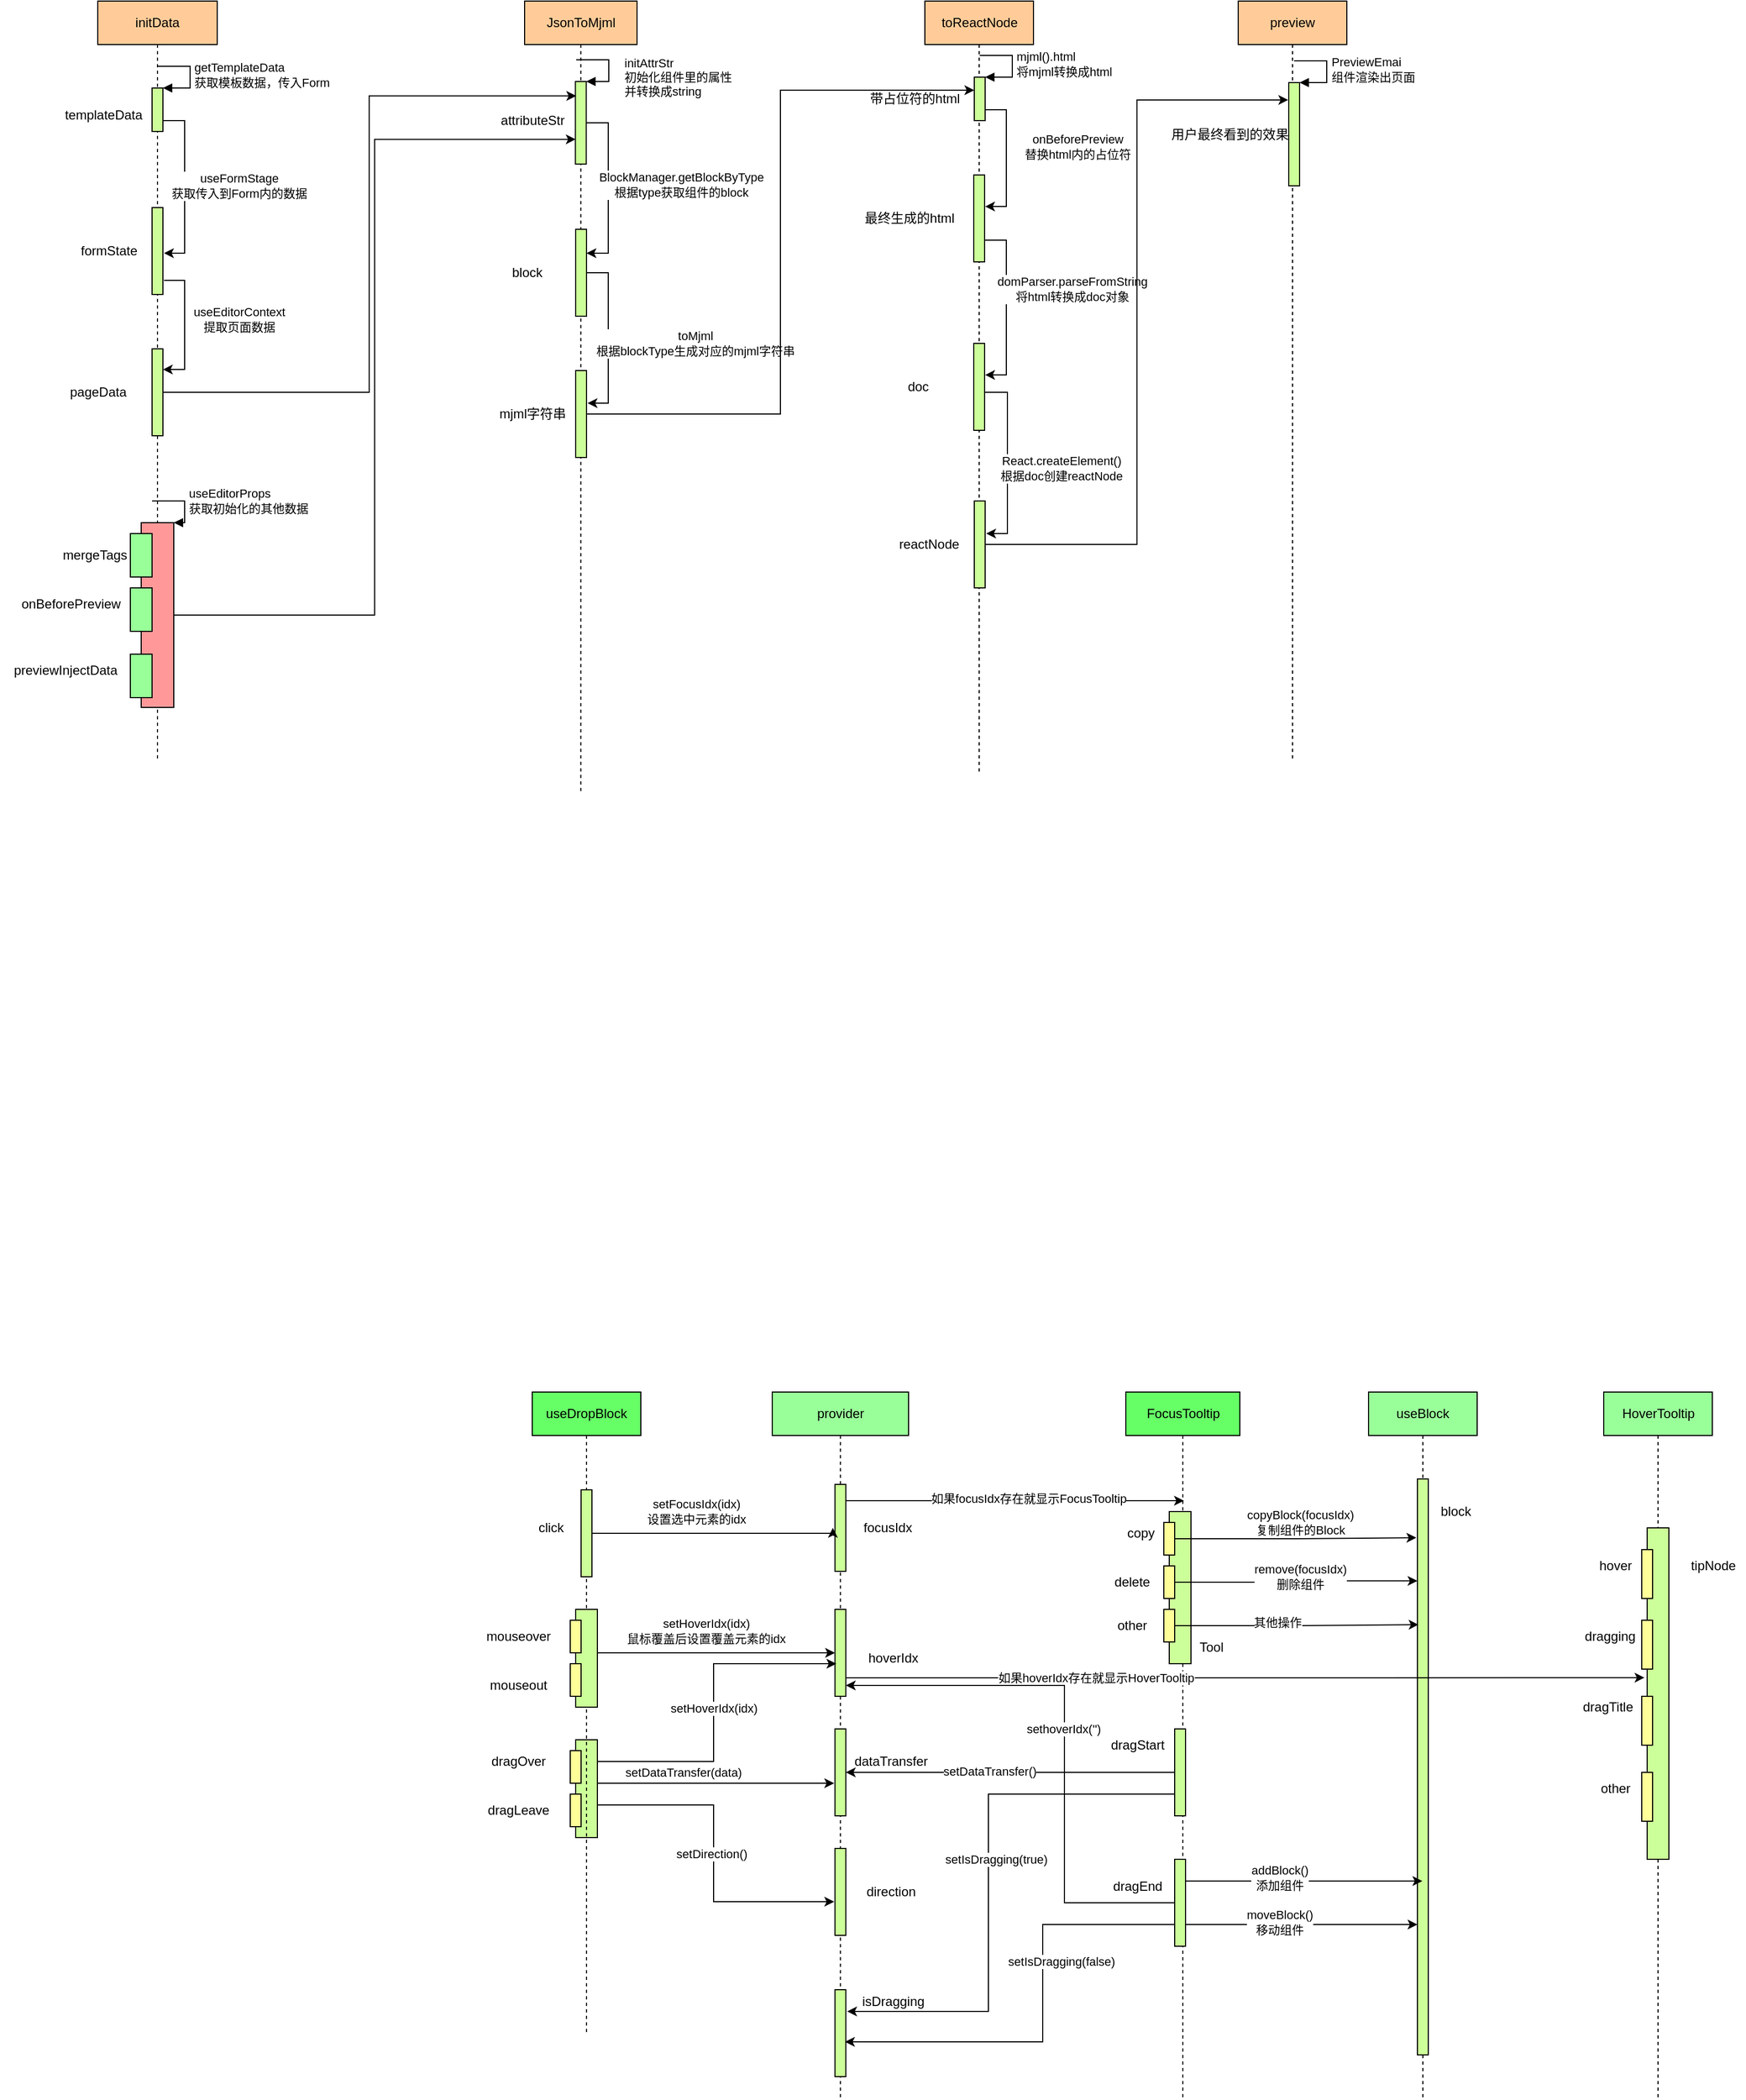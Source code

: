 <mxfile version="20.0.4" type="github">
  <diagram name="Page-1" id="8378b5f6-a2b2-b727-a746-972ab9d02e00">
    <mxGraphModel dx="2066" dy="-86.5" grid="1" gridSize="10" guides="1" tooltips="1" connect="0" arrows="1" fold="1" page="1" pageScale="1.5" pageWidth="1169" pageHeight="827" background="none" math="0" shadow="0">
      <root>
        <mxCell id="0" />
        <mxCell id="1" parent="0" />
        <mxCell id="Tw0_LJKQtye2h3hT-QqP-375" value="" style="html=1;points=[];perimeter=orthogonalPerimeter;fillColor=#CCFF99;" vertex="1" parent="1">
          <mxGeometry x="550" y="2860" width="20" height="90" as="geometry" />
        </mxCell>
        <mxCell id="Tw0_LJKQtye2h3hT-QqP-278" value="JsonToMjml" style="shape=umlLifeline;perimeter=lifelinePerimeter;whiteSpace=wrap;html=1;container=1;collapsible=0;recursiveResize=0;outlineConnect=0;fillColor=#FFCC99;" vertex="1" parent="1">
          <mxGeometry x="503" y="1260" width="103.5" height="730" as="geometry" />
        </mxCell>
        <mxCell id="Tw0_LJKQtye2h3hT-QqP-314" style="edgeStyle=orthogonalEdgeStyle;rounded=0;orthogonalLoop=1;jettySize=auto;html=1;entryX=1;entryY=0.275;entryDx=0;entryDy=0;entryPerimeter=0;" edge="1" parent="Tw0_LJKQtye2h3hT-QqP-278" source="Tw0_LJKQtye2h3hT-QqP-310" target="Tw0_LJKQtye2h3hT-QqP-313">
          <mxGeometry relative="1" as="geometry">
            <Array as="points">
              <mxPoint x="77" y="112" />
              <mxPoint x="77" y="232" />
            </Array>
          </mxGeometry>
        </mxCell>
        <mxCell id="Tw0_LJKQtye2h3hT-QqP-315" value="BlockManager.getBlockByType&lt;br&gt;根据type获取组件的block" style="edgeLabel;html=1;align=center;verticalAlign=middle;resizable=0;points=[];" vertex="1" connectable="0" parent="Tw0_LJKQtye2h3hT-QqP-314">
          <mxGeometry x="-0.036" y="1" relative="1" as="geometry">
            <mxPoint x="66" as="offset" />
          </mxGeometry>
        </mxCell>
        <mxCell id="Tw0_LJKQtye2h3hT-QqP-310" value="" style="html=1;points=[];perimeter=orthogonalPerimeter;fillColor=#CCFF99;" vertex="1" parent="Tw0_LJKQtye2h3hT-QqP-278">
          <mxGeometry x="46.75" y="74" width="10" height="76" as="geometry" />
        </mxCell>
        <mxCell id="Tw0_LJKQtye2h3hT-QqP-311" value="initAttrStr&lt;br&gt;初始化组件里的属性&lt;br&gt;并转换成string" style="edgeStyle=orthogonalEdgeStyle;html=1;align=left;spacingLeft=2;endArrow=block;rounded=0;entryX=1;entryY=0;" edge="1" target="Tw0_LJKQtye2h3hT-QqP-310" parent="Tw0_LJKQtye2h3hT-QqP-278">
          <mxGeometry x="0.3" y="10" relative="1" as="geometry">
            <mxPoint x="47.5" y="54" as="sourcePoint" />
            <Array as="points">
              <mxPoint x="77.5" y="54" />
            </Array>
            <mxPoint as="offset" />
          </mxGeometry>
        </mxCell>
        <mxCell id="Tw0_LJKQtye2h3hT-QqP-318" style="edgeStyle=orthogonalEdgeStyle;rounded=0;orthogonalLoop=1;jettySize=auto;html=1;entryX=1.1;entryY=0.375;entryDx=0;entryDy=0;entryPerimeter=0;" edge="1" parent="Tw0_LJKQtye2h3hT-QqP-278" source="Tw0_LJKQtye2h3hT-QqP-313" target="Tw0_LJKQtye2h3hT-QqP-317">
          <mxGeometry relative="1" as="geometry">
            <Array as="points">
              <mxPoint x="77" y="250" />
              <mxPoint x="77" y="370" />
            </Array>
          </mxGeometry>
        </mxCell>
        <mxCell id="Tw0_LJKQtye2h3hT-QqP-319" value="toMjml&lt;br&gt;根据blockType生成对应的mjml字符串" style="edgeLabel;html=1;align=center;verticalAlign=middle;resizable=0;points=[];" vertex="1" connectable="0" parent="Tw0_LJKQtye2h3hT-QqP-318">
          <mxGeometry x="0.031" relative="1" as="geometry">
            <mxPoint x="80" y="3" as="offset" />
          </mxGeometry>
        </mxCell>
        <mxCell id="Tw0_LJKQtye2h3hT-QqP-313" value="" style="html=1;points=[];perimeter=orthogonalPerimeter;fillColor=#CCFF99;" vertex="1" parent="Tw0_LJKQtye2h3hT-QqP-278">
          <mxGeometry x="47" y="210" width="10" height="80" as="geometry" />
        </mxCell>
        <mxCell id="Tw0_LJKQtye2h3hT-QqP-316" value="block" style="text;html=1;align=center;verticalAlign=middle;resizable=0;points=[];autosize=1;strokeColor=none;fillColor=none;" vertex="1" parent="Tw0_LJKQtye2h3hT-QqP-278">
          <mxGeometry x="-23" y="235" width="50" height="30" as="geometry" />
        </mxCell>
        <mxCell id="Tw0_LJKQtye2h3hT-QqP-317" value="" style="html=1;points=[];perimeter=orthogonalPerimeter;fillColor=#CCFF99;" vertex="1" parent="Tw0_LJKQtye2h3hT-QqP-278">
          <mxGeometry x="47" y="340" width="10" height="80" as="geometry" />
        </mxCell>
        <mxCell id="Tw0_LJKQtye2h3hT-QqP-279" value="initData" style="shape=umlLifeline;perimeter=lifelinePerimeter;whiteSpace=wrap;html=1;container=1;collapsible=0;recursiveResize=0;outlineConnect=0;fillColor=#FFCC99;" vertex="1" parent="1">
          <mxGeometry x="110" y="1260" width="110" height="700" as="geometry" />
        </mxCell>
        <mxCell id="Tw0_LJKQtye2h3hT-QqP-287" style="edgeStyle=orthogonalEdgeStyle;rounded=0;orthogonalLoop=1;jettySize=auto;html=1;entryX=1.1;entryY=0.525;entryDx=0;entryDy=0;entryPerimeter=0;" edge="1" parent="Tw0_LJKQtye2h3hT-QqP-279" source="Tw0_LJKQtye2h3hT-QqP-284" target="Tw0_LJKQtye2h3hT-QqP-286">
          <mxGeometry relative="1" as="geometry">
            <Array as="points">
              <mxPoint x="80" y="110" />
              <mxPoint x="80" y="232" />
            </Array>
          </mxGeometry>
        </mxCell>
        <mxCell id="Tw0_LJKQtye2h3hT-QqP-288" value="useFormStage&lt;br&gt;获取传入到Form内的数据" style="edgeLabel;html=1;align=center;verticalAlign=middle;resizable=0;points=[];" vertex="1" connectable="0" parent="Tw0_LJKQtye2h3hT-QqP-287">
          <mxGeometry x="-0.006" y="3" relative="1" as="geometry">
            <mxPoint x="47" as="offset" />
          </mxGeometry>
        </mxCell>
        <mxCell id="Tw0_LJKQtye2h3hT-QqP-284" value="" style="html=1;points=[];perimeter=orthogonalPerimeter;fillColor=#CCFF99;" vertex="1" parent="Tw0_LJKQtye2h3hT-QqP-279">
          <mxGeometry x="50" y="80" width="10" height="40" as="geometry" />
        </mxCell>
        <mxCell id="Tw0_LJKQtye2h3hT-QqP-285" value="getTemplateData&amp;nbsp;&lt;br&gt;获取模板数据，传入Form" style="edgeStyle=orthogonalEdgeStyle;html=1;align=left;spacingLeft=2;endArrow=block;rounded=0;entryX=1;entryY=0;" edge="1" target="Tw0_LJKQtye2h3hT-QqP-284" parent="Tw0_LJKQtye2h3hT-QqP-279">
          <mxGeometry relative="1" as="geometry">
            <mxPoint x="55" y="60" as="sourcePoint" />
            <Array as="points">
              <mxPoint x="85" y="60" />
            </Array>
          </mxGeometry>
        </mxCell>
        <mxCell id="Tw0_LJKQtye2h3hT-QqP-294" style="edgeStyle=orthogonalEdgeStyle;rounded=0;orthogonalLoop=1;jettySize=auto;html=1;entryX=1;entryY=0.238;entryDx=0;entryDy=0;entryPerimeter=0;exitX=1.1;exitY=0.838;exitDx=0;exitDy=0;exitPerimeter=0;" edge="1" parent="Tw0_LJKQtye2h3hT-QqP-279" source="Tw0_LJKQtye2h3hT-QqP-286" target="Tw0_LJKQtye2h3hT-QqP-291">
          <mxGeometry relative="1" as="geometry" />
        </mxCell>
        <mxCell id="Tw0_LJKQtye2h3hT-QqP-295" value="useEditorContext&lt;br&gt;提取页面数据" style="edgeLabel;html=1;align=center;verticalAlign=middle;resizable=0;points=[];" vertex="1" connectable="0" parent="Tw0_LJKQtye2h3hT-QqP-294">
          <mxGeometry x="-0.091" y="2" relative="1" as="geometry">
            <mxPoint x="48" as="offset" />
          </mxGeometry>
        </mxCell>
        <mxCell id="Tw0_LJKQtye2h3hT-QqP-286" value="" style="html=1;points=[];perimeter=orthogonalPerimeter;fillColor=#CCFF99;" vertex="1" parent="Tw0_LJKQtye2h3hT-QqP-279">
          <mxGeometry x="50" y="190" width="10" height="80" as="geometry" />
        </mxCell>
        <mxCell id="Tw0_LJKQtye2h3hT-QqP-290" value="formState" style="text;html=1;align=center;verticalAlign=middle;resizable=0;points=[];autosize=1;strokeColor=none;fillColor=none;" vertex="1" parent="Tw0_LJKQtye2h3hT-QqP-279">
          <mxGeometry x="-30" y="215" width="80" height="30" as="geometry" />
        </mxCell>
        <mxCell id="Tw0_LJKQtye2h3hT-QqP-291" value="" style="html=1;points=[];perimeter=orthogonalPerimeter;fillColor=#CCFF99;" vertex="1" parent="Tw0_LJKQtye2h3hT-QqP-279">
          <mxGeometry x="50" y="320" width="10" height="80" as="geometry" />
        </mxCell>
        <mxCell id="Tw0_LJKQtye2h3hT-QqP-297" value="" style="html=1;points=[];perimeter=orthogonalPerimeter;fillColor=#FF9999;" vertex="1" parent="Tw0_LJKQtye2h3hT-QqP-279">
          <mxGeometry x="40" y="480" width="30" height="170" as="geometry" />
        </mxCell>
        <mxCell id="Tw0_LJKQtye2h3hT-QqP-298" value="useEditorProps&lt;br&gt;获取初始化的其他数据" style="edgeStyle=orthogonalEdgeStyle;html=1;align=left;spacingLeft=2;endArrow=block;rounded=0;entryX=1;entryY=0;" edge="1" target="Tw0_LJKQtye2h3hT-QqP-297" parent="Tw0_LJKQtye2h3hT-QqP-279">
          <mxGeometry relative="1" as="geometry">
            <mxPoint x="50" y="460" as="sourcePoint" />
            <Array as="points">
              <mxPoint x="80" y="460" />
            </Array>
          </mxGeometry>
        </mxCell>
        <mxCell id="Tw0_LJKQtye2h3hT-QqP-299" value="" style="html=1;points=[];perimeter=orthogonalPerimeter;fillColor=#99FF99;" vertex="1" parent="Tw0_LJKQtye2h3hT-QqP-279">
          <mxGeometry x="30" y="490" width="20" height="40" as="geometry" />
        </mxCell>
        <mxCell id="Tw0_LJKQtye2h3hT-QqP-300" value="" style="html=1;points=[];perimeter=orthogonalPerimeter;fillColor=#99FF99;" vertex="1" parent="Tw0_LJKQtye2h3hT-QqP-279">
          <mxGeometry x="30" y="540" width="20" height="40" as="geometry" />
        </mxCell>
        <mxCell id="Tw0_LJKQtye2h3hT-QqP-301" value="" style="html=1;points=[];perimeter=orthogonalPerimeter;fillColor=#99FF99;" vertex="1" parent="Tw0_LJKQtye2h3hT-QqP-279">
          <mxGeometry x="30" y="601" width="20" height="40" as="geometry" />
        </mxCell>
        <mxCell id="Tw0_LJKQtye2h3hT-QqP-296" value="pageData" style="text;html=1;align=center;verticalAlign=middle;resizable=0;points=[];autosize=1;strokeColor=none;fillColor=none;" vertex="1" parent="Tw0_LJKQtye2h3hT-QqP-279">
          <mxGeometry x="-40" y="345" width="80" height="30" as="geometry" />
        </mxCell>
        <mxCell id="Tw0_LJKQtye2h3hT-QqP-289" value="templateData" style="text;html=1;align=center;verticalAlign=middle;resizable=0;points=[];autosize=1;strokeColor=none;fillColor=none;" vertex="1" parent="Tw0_LJKQtye2h3hT-QqP-279">
          <mxGeometry x="-40" y="90" width="90" height="30" as="geometry" />
        </mxCell>
        <mxCell id="Tw0_LJKQtye2h3hT-QqP-302" value="mergeTags" style="text;html=1;align=center;verticalAlign=middle;resizable=0;points=[];autosize=1;strokeColor=none;fillColor=none;" vertex="1" parent="1">
          <mxGeometry x="66.5" y="1755" width="80" height="30" as="geometry" />
        </mxCell>
        <mxCell id="Tw0_LJKQtye2h3hT-QqP-303" value="onBeforePreview" style="text;html=1;align=center;verticalAlign=middle;resizable=0;points=[];autosize=1;strokeColor=none;fillColor=none;" vertex="1" parent="1">
          <mxGeometry x="30" y="1800" width="110" height="30" as="geometry" />
        </mxCell>
        <mxCell id="Tw0_LJKQtye2h3hT-QqP-304" value="previewInjectData" style="text;html=1;align=center;verticalAlign=middle;resizable=0;points=[];autosize=1;strokeColor=none;fillColor=none;" vertex="1" parent="1">
          <mxGeometry x="20" y="1861" width="120" height="30" as="geometry" />
        </mxCell>
        <mxCell id="Tw0_LJKQtye2h3hT-QqP-307" style="edgeStyle=orthogonalEdgeStyle;rounded=0;orthogonalLoop=1;jettySize=auto;html=1;entryX=0.075;entryY=0.175;entryDx=0;entryDy=0;entryPerimeter=0;" edge="1" parent="1" source="Tw0_LJKQtye2h3hT-QqP-291" target="Tw0_LJKQtye2h3hT-QqP-310">
          <mxGeometry relative="1" as="geometry">
            <mxPoint x="550.5" y="1354" as="targetPoint" />
          </mxGeometry>
        </mxCell>
        <mxCell id="Tw0_LJKQtye2h3hT-QqP-308" style="edgeStyle=orthogonalEdgeStyle;rounded=0;orthogonalLoop=1;jettySize=auto;html=1;entryX=0.025;entryY=0.7;entryDx=0;entryDy=0;entryPerimeter=0;" edge="1" parent="1" source="Tw0_LJKQtye2h3hT-QqP-297" target="Tw0_LJKQtye2h3hT-QqP-310">
          <mxGeometry relative="1" as="geometry">
            <mxPoint x="549.5" y="1400" as="targetPoint" />
          </mxGeometry>
        </mxCell>
        <mxCell id="Tw0_LJKQtye2h3hT-QqP-312" value="attributeStr" style="text;html=1;align=center;verticalAlign=middle;resizable=0;points=[];autosize=1;strokeColor=none;fillColor=none;" vertex="1" parent="1">
          <mxGeometry x="470" y="1355" width="80" height="30" as="geometry" />
        </mxCell>
        <mxCell id="Tw0_LJKQtye2h3hT-QqP-320" value="mjml字符串" style="text;html=1;align=center;verticalAlign=middle;resizable=0;points=[];autosize=1;strokeColor=none;fillColor=none;" vertex="1" parent="1">
          <mxGeometry x="470" y="1625" width="80" height="30" as="geometry" />
        </mxCell>
        <mxCell id="Tw0_LJKQtye2h3hT-QqP-321" value="toReactNode" style="shape=umlLifeline;perimeter=lifelinePerimeter;whiteSpace=wrap;html=1;container=1;collapsible=0;recursiveResize=0;outlineConnect=0;fillColor=#FFCC99;" vertex="1" parent="1">
          <mxGeometry x="871.5" y="1260" width="100" height="710" as="geometry" />
        </mxCell>
        <mxCell id="Tw0_LJKQtye2h3hT-QqP-327" style="edgeStyle=orthogonalEdgeStyle;rounded=0;orthogonalLoop=1;jettySize=auto;html=1;entryX=1.05;entryY=0.363;entryDx=0;entryDy=0;entryPerimeter=0;" edge="1" parent="Tw0_LJKQtye2h3hT-QqP-321" source="Tw0_LJKQtye2h3hT-QqP-323" target="Tw0_LJKQtye2h3hT-QqP-326">
          <mxGeometry relative="1" as="geometry">
            <Array as="points">
              <mxPoint x="75" y="100" />
              <mxPoint x="75" y="189" />
            </Array>
          </mxGeometry>
        </mxCell>
        <mxCell id="Tw0_LJKQtye2h3hT-QqP-329" value="onBeforePreview&lt;br&gt;替换html内的占位符" style="edgeLabel;html=1;align=center;verticalAlign=middle;resizable=0;points=[];" vertex="1" connectable="0" parent="Tw0_LJKQtye2h3hT-QqP-327">
          <mxGeometry x="-0.18" y="2" relative="1" as="geometry">
            <mxPoint x="63" y="1" as="offset" />
          </mxGeometry>
        </mxCell>
        <mxCell id="Tw0_LJKQtye2h3hT-QqP-323" value="" style="html=1;points=[];perimeter=orthogonalPerimeter;fillColor=#CCFF99;" vertex="1" parent="Tw0_LJKQtye2h3hT-QqP-321">
          <mxGeometry x="45.5" y="70" width="10" height="40" as="geometry" />
        </mxCell>
        <mxCell id="Tw0_LJKQtye2h3hT-QqP-324" value="mjml().html&lt;br&gt;将mjml转换成html" style="edgeStyle=orthogonalEdgeStyle;html=1;align=left;spacingLeft=2;endArrow=block;rounded=0;entryX=1;entryY=0;" edge="1" target="Tw0_LJKQtye2h3hT-QqP-323" parent="Tw0_LJKQtye2h3hT-QqP-321">
          <mxGeometry relative="1" as="geometry">
            <mxPoint x="50.5" y="50" as="sourcePoint" />
            <Array as="points">
              <mxPoint x="80.5" y="50" />
            </Array>
          </mxGeometry>
        </mxCell>
        <mxCell id="Tw0_LJKQtye2h3hT-QqP-332" style="edgeStyle=orthogonalEdgeStyle;rounded=0;orthogonalLoop=1;jettySize=auto;html=1;entryX=1.05;entryY=0.363;entryDx=0;entryDy=0;entryPerimeter=0;" edge="1" parent="Tw0_LJKQtye2h3hT-QqP-321" source="Tw0_LJKQtye2h3hT-QqP-326" target="Tw0_LJKQtye2h3hT-QqP-331">
          <mxGeometry relative="1" as="geometry">
            <Array as="points">
              <mxPoint x="75" y="220" />
              <mxPoint x="75" y="344" />
            </Array>
          </mxGeometry>
        </mxCell>
        <mxCell id="Tw0_LJKQtye2h3hT-QqP-334" value="domParser.parseFromString&lt;br&gt;将html转换成doc对象" style="edgeLabel;html=1;align=center;verticalAlign=middle;resizable=0;points=[];" vertex="1" connectable="0" parent="Tw0_LJKQtye2h3hT-QqP-332">
          <mxGeometry x="-0.254" y="2" relative="1" as="geometry">
            <mxPoint x="58" y="4" as="offset" />
          </mxGeometry>
        </mxCell>
        <mxCell id="Tw0_LJKQtye2h3hT-QqP-326" value="" style="html=1;points=[];perimeter=orthogonalPerimeter;fillColor=#CCFF99;" vertex="1" parent="Tw0_LJKQtye2h3hT-QqP-321">
          <mxGeometry x="45" y="160" width="10" height="80" as="geometry" />
        </mxCell>
        <mxCell id="Tw0_LJKQtye2h3hT-QqP-336" style="edgeStyle=orthogonalEdgeStyle;rounded=0;orthogonalLoop=1;jettySize=auto;html=1;entryX=1.1;entryY=0.375;entryDx=0;entryDy=0;entryPerimeter=0;" edge="1" parent="Tw0_LJKQtye2h3hT-QqP-321" source="Tw0_LJKQtye2h3hT-QqP-331" target="Tw0_LJKQtye2h3hT-QqP-335">
          <mxGeometry relative="1" as="geometry">
            <Array as="points">
              <mxPoint x="76" y="360" />
              <mxPoint x="76" y="490" />
            </Array>
          </mxGeometry>
        </mxCell>
        <mxCell id="Tw0_LJKQtye2h3hT-QqP-337" value="React.createElement()&lt;br&gt;根据doc创建reactNode" style="edgeLabel;html=1;align=center;verticalAlign=middle;resizable=0;points=[];" vertex="1" connectable="0" parent="Tw0_LJKQtye2h3hT-QqP-336">
          <mxGeometry x="0.032" relative="1" as="geometry">
            <mxPoint x="49" y="3" as="offset" />
          </mxGeometry>
        </mxCell>
        <mxCell id="Tw0_LJKQtye2h3hT-QqP-331" value="" style="html=1;points=[];perimeter=orthogonalPerimeter;fillColor=#CCFF99;" vertex="1" parent="Tw0_LJKQtye2h3hT-QqP-321">
          <mxGeometry x="45" y="315" width="10" height="80" as="geometry" />
        </mxCell>
        <mxCell id="Tw0_LJKQtye2h3hT-QqP-333" value="doc" style="text;html=1;align=center;verticalAlign=middle;resizable=0;points=[];autosize=1;strokeColor=none;fillColor=none;" vertex="1" parent="Tw0_LJKQtye2h3hT-QqP-321">
          <mxGeometry x="-26.5" y="340" width="40" height="30" as="geometry" />
        </mxCell>
        <mxCell id="Tw0_LJKQtye2h3hT-QqP-335" value="" style="html=1;points=[];perimeter=orthogonalPerimeter;fillColor=#CCFF99;" vertex="1" parent="Tw0_LJKQtye2h3hT-QqP-321">
          <mxGeometry x="45.5" y="460" width="10" height="80" as="geometry" />
        </mxCell>
        <mxCell id="Tw0_LJKQtye2h3hT-QqP-325" value="带占位符的html" style="text;html=1;align=center;verticalAlign=middle;resizable=0;points=[];autosize=1;strokeColor=none;fillColor=none;" vertex="1" parent="1">
          <mxGeometry x="806.5" y="1335" width="110" height="30" as="geometry" />
        </mxCell>
        <mxCell id="Tw0_LJKQtye2h3hT-QqP-328" style="edgeStyle=orthogonalEdgeStyle;rounded=0;orthogonalLoop=1;jettySize=auto;html=1;entryX=0;entryY=0.3;entryDx=0;entryDy=0;entryPerimeter=0;" edge="1" parent="1" source="Tw0_LJKQtye2h3hT-QqP-317" target="Tw0_LJKQtye2h3hT-QqP-323">
          <mxGeometry relative="1" as="geometry" />
        </mxCell>
        <mxCell id="Tw0_LJKQtye2h3hT-QqP-330" value="最终生成的html" style="text;html=1;align=center;verticalAlign=middle;resizable=0;points=[];autosize=1;strokeColor=none;fillColor=none;" vertex="1" parent="1">
          <mxGeometry x="801.5" y="1445" width="110" height="30" as="geometry" />
        </mxCell>
        <mxCell id="Tw0_LJKQtye2h3hT-QqP-338" value="reactNode" style="text;html=1;align=center;verticalAlign=middle;resizable=0;points=[];autosize=1;strokeColor=none;fillColor=none;" vertex="1" parent="1">
          <mxGeometry x="835" y="1745" width="80" height="30" as="geometry" />
        </mxCell>
        <mxCell id="Tw0_LJKQtye2h3hT-QqP-352" value="preview" style="shape=umlLifeline;perimeter=lifelinePerimeter;whiteSpace=wrap;html=1;container=1;collapsible=0;recursiveResize=0;outlineConnect=0;fillColor=#FFCC99;" vertex="1" parent="1">
          <mxGeometry x="1160" y="1260" width="100" height="700" as="geometry" />
        </mxCell>
        <mxCell id="Tw0_LJKQtye2h3hT-QqP-353" value="" style="html=1;points=[];perimeter=orthogonalPerimeter;fillColor=#CCFF99;" vertex="1" parent="Tw0_LJKQtye2h3hT-QqP-352">
          <mxGeometry x="46.5" y="75" width="10" height="95" as="geometry" />
        </mxCell>
        <mxCell id="Tw0_LJKQtye2h3hT-QqP-354" value="PreviewEmai&lt;br&gt;组件渲染出页面" style="edgeStyle=orthogonalEdgeStyle;html=1;align=left;spacingLeft=2;endArrow=block;rounded=0;entryX=1;entryY=0;" edge="1" target="Tw0_LJKQtye2h3hT-QqP-353" parent="Tw0_LJKQtye2h3hT-QqP-352">
          <mxGeometry relative="1" as="geometry">
            <mxPoint x="51.5" y="55" as="sourcePoint" />
            <Array as="points">
              <mxPoint x="81.5" y="55" />
            </Array>
          </mxGeometry>
        </mxCell>
        <mxCell id="Tw0_LJKQtye2h3hT-QqP-356" style="edgeStyle=orthogonalEdgeStyle;rounded=0;orthogonalLoop=1;jettySize=auto;html=1;entryX=-0.05;entryY=0.168;entryDx=0;entryDy=0;entryPerimeter=0;" edge="1" parent="1" source="Tw0_LJKQtye2h3hT-QqP-335" target="Tw0_LJKQtye2h3hT-QqP-353">
          <mxGeometry relative="1" as="geometry" />
        </mxCell>
        <mxCell id="Tw0_LJKQtye2h3hT-QqP-357" value="用户最终看到的效果" style="text;html=1;align=center;verticalAlign=middle;resizable=0;points=[];autosize=1;strokeColor=none;fillColor=none;" vertex="1" parent="1">
          <mxGeometry x="1086.5" y="1367.5" width="130" height="30" as="geometry" />
        </mxCell>
        <mxCell id="Tw0_LJKQtye2h3hT-QqP-359" value="useDropBlock" style="shape=umlLifeline;perimeter=lifelinePerimeter;whiteSpace=wrap;html=1;container=1;collapsible=0;recursiveResize=0;outlineConnect=0;fillColor=#66FF66;" vertex="1" parent="1">
          <mxGeometry x="510" y="2540" width="100" height="590" as="geometry" />
        </mxCell>
        <mxCell id="Tw0_LJKQtye2h3hT-QqP-363" value="" style="html=1;points=[];perimeter=orthogonalPerimeter;fillColor=#CCFF99;" vertex="1" parent="Tw0_LJKQtye2h3hT-QqP-359">
          <mxGeometry x="45" y="90" width="10" height="80" as="geometry" />
        </mxCell>
        <mxCell id="Tw0_LJKQtye2h3hT-QqP-365" value="click" style="text;html=1;align=center;verticalAlign=middle;resizable=0;points=[];autosize=1;strokeColor=none;fillColor=none;" vertex="1" parent="Tw0_LJKQtye2h3hT-QqP-359">
          <mxGeometry x="-8.5" y="110" width="50" height="30" as="geometry" />
        </mxCell>
        <mxCell id="Tw0_LJKQtye2h3hT-QqP-371" value="" style="html=1;points=[];perimeter=orthogonalPerimeter;fillColor=#CCFF99;" vertex="1" parent="Tw0_LJKQtye2h3hT-QqP-359">
          <mxGeometry x="40" y="200" width="20" height="90" as="geometry" />
        </mxCell>
        <mxCell id="Tw0_LJKQtye2h3hT-QqP-387" value="" style="html=1;points=[];perimeter=orthogonalPerimeter;fillColor=#FFFF99;" vertex="1" parent="Tw0_LJKQtye2h3hT-QqP-359">
          <mxGeometry x="35" y="210" width="10" height="30" as="geometry" />
        </mxCell>
        <mxCell id="Tw0_LJKQtye2h3hT-QqP-388" value="" style="html=1;points=[];perimeter=orthogonalPerimeter;fillColor=#FFFF99;" vertex="1" parent="Tw0_LJKQtye2h3hT-QqP-359">
          <mxGeometry x="35" y="250" width="10" height="30" as="geometry" />
        </mxCell>
        <mxCell id="Tw0_LJKQtye2h3hT-QqP-392" value="" style="html=1;points=[];perimeter=orthogonalPerimeter;fillColor=#FFFF99;" vertex="1" parent="Tw0_LJKQtye2h3hT-QqP-359">
          <mxGeometry x="35" y="330" width="10" height="30" as="geometry" />
        </mxCell>
        <mxCell id="Tw0_LJKQtye2h3hT-QqP-393" value="" style="html=1;points=[];perimeter=orthogonalPerimeter;fillColor=#FFFF99;" vertex="1" parent="Tw0_LJKQtye2h3hT-QqP-359">
          <mxGeometry x="35" y="370" width="10" height="30" as="geometry" />
        </mxCell>
        <mxCell id="Tw0_LJKQtye2h3hT-QqP-360" value="provider" style="shape=umlLifeline;perimeter=lifelinePerimeter;whiteSpace=wrap;html=1;container=1;collapsible=0;recursiveResize=0;outlineConnect=0;fillColor=#99FF99;" vertex="1" parent="1">
          <mxGeometry x="731" y="2540" width="125.5" height="650" as="geometry" />
        </mxCell>
        <mxCell id="Tw0_LJKQtye2h3hT-QqP-361" value="" style="html=1;points=[];perimeter=orthogonalPerimeter;fillColor=#CCFF99;" vertex="1" parent="Tw0_LJKQtye2h3hT-QqP-360">
          <mxGeometry x="57.75" y="85" width="10" height="80" as="geometry" />
        </mxCell>
        <mxCell id="Tw0_LJKQtye2h3hT-QqP-368" value="focusIdx" style="text;html=1;align=center;verticalAlign=middle;resizable=0;points=[];autosize=1;strokeColor=none;fillColor=none;" vertex="1" parent="Tw0_LJKQtye2h3hT-QqP-360">
          <mxGeometry x="71" y="110" width="70" height="30" as="geometry" />
        </mxCell>
        <mxCell id="Tw0_LJKQtye2h3hT-QqP-369" value="" style="html=1;points=[];perimeter=orthogonalPerimeter;fillColor=#CCFF99;" vertex="1" parent="Tw0_LJKQtye2h3hT-QqP-360">
          <mxGeometry x="57.75" y="200" width="10" height="80" as="geometry" />
        </mxCell>
        <mxCell id="Tw0_LJKQtye2h3hT-QqP-376" value="" style="html=1;points=[];perimeter=orthogonalPerimeter;fillColor=#CCFF99;" vertex="1" parent="Tw0_LJKQtye2h3hT-QqP-360">
          <mxGeometry x="57.75" y="310" width="10" height="80" as="geometry" />
        </mxCell>
        <mxCell id="Tw0_LJKQtye2h3hT-QqP-377" value="" style="html=1;points=[];perimeter=orthogonalPerimeter;fillColor=#CCFF99;" vertex="1" parent="Tw0_LJKQtye2h3hT-QqP-360">
          <mxGeometry x="57.75" y="420" width="10" height="80" as="geometry" />
        </mxCell>
        <mxCell id="Tw0_LJKQtye2h3hT-QqP-396" value="" style="html=1;points=[];perimeter=orthogonalPerimeter;fillColor=#CCFF99;" vertex="1" parent="Tw0_LJKQtye2h3hT-QqP-360">
          <mxGeometry x="57.75" y="550" width="10" height="80" as="geometry" />
        </mxCell>
        <mxCell id="Tw0_LJKQtye2h3hT-QqP-364" style="edgeStyle=orthogonalEdgeStyle;rounded=0;orthogonalLoop=1;jettySize=auto;html=1;entryX=-0.2;entryY=0.5;entryDx=0;entryDy=0;entryPerimeter=0;" edge="1" parent="1" source="Tw0_LJKQtye2h3hT-QqP-363" target="Tw0_LJKQtye2h3hT-QqP-361">
          <mxGeometry relative="1" as="geometry">
            <Array as="points">
              <mxPoint x="780" y="2670" />
              <mxPoint x="780" y="2670" />
            </Array>
          </mxGeometry>
        </mxCell>
        <mxCell id="Tw0_LJKQtye2h3hT-QqP-366" value="setFocusIdx(idx)&lt;br&gt;设置选中元素的idx" style="edgeLabel;html=1;align=center;verticalAlign=middle;resizable=0;points=[];" vertex="1" connectable="0" parent="Tw0_LJKQtye2h3hT-QqP-364">
          <mxGeometry x="-0.254" y="1" relative="1" as="geometry">
            <mxPoint x="11" y="-19" as="offset" />
          </mxGeometry>
        </mxCell>
        <mxCell id="Tw0_LJKQtye2h3hT-QqP-370" value="hoverIdx" style="text;html=1;align=center;verticalAlign=middle;resizable=0;points=[];autosize=1;strokeColor=none;fillColor=none;" vertex="1" parent="1">
          <mxGeometry x="806.5" y="2770" width="70" height="30" as="geometry" />
        </mxCell>
        <mxCell id="Tw0_LJKQtye2h3hT-QqP-372" style="edgeStyle=orthogonalEdgeStyle;rounded=0;orthogonalLoop=1;jettySize=auto;html=1;" edge="1" parent="1" source="Tw0_LJKQtye2h3hT-QqP-371" target="Tw0_LJKQtye2h3hT-QqP-369">
          <mxGeometry relative="1" as="geometry">
            <Array as="points">
              <mxPoint x="620" y="2780" />
              <mxPoint x="620" y="2780" />
            </Array>
          </mxGeometry>
        </mxCell>
        <mxCell id="Tw0_LJKQtye2h3hT-QqP-374" value="setHoverIdx(idx)&lt;br&gt;鼠标覆盖后设置覆盖元素的idx" style="edgeLabel;html=1;align=center;verticalAlign=middle;resizable=0;points=[];" vertex="1" connectable="0" parent="Tw0_LJKQtye2h3hT-QqP-372">
          <mxGeometry x="-0.196" y="1" relative="1" as="geometry">
            <mxPoint x="12" y="-19" as="offset" />
          </mxGeometry>
        </mxCell>
        <mxCell id="Tw0_LJKQtye2h3hT-QqP-380" style="edgeStyle=orthogonalEdgeStyle;rounded=0;orthogonalLoop=1;jettySize=auto;html=1;" edge="1" parent="1" source="Tw0_LJKQtye2h3hT-QqP-375">
          <mxGeometry relative="1" as="geometry">
            <mxPoint x="790" y="2790" as="targetPoint" />
            <Array as="points">
              <mxPoint x="677" y="2880" />
              <mxPoint x="677" y="2790" />
              <mxPoint x="788" y="2790" />
            </Array>
          </mxGeometry>
        </mxCell>
        <mxCell id="Tw0_LJKQtye2h3hT-QqP-383" value="setHoverIdx(idx)" style="edgeLabel;html=1;align=center;verticalAlign=middle;resizable=0;points=[];" vertex="1" connectable="0" parent="Tw0_LJKQtye2h3hT-QqP-380">
          <mxGeometry x="0.008" relative="1" as="geometry">
            <mxPoint as="offset" />
          </mxGeometry>
        </mxCell>
        <mxCell id="Tw0_LJKQtye2h3hT-QqP-381" style="edgeStyle=orthogonalEdgeStyle;rounded=0;orthogonalLoop=1;jettySize=auto;html=1;entryX=-0.075;entryY=0.625;entryDx=0;entryDy=0;entryPerimeter=0;" edge="1" parent="1" source="Tw0_LJKQtye2h3hT-QqP-375" target="Tw0_LJKQtye2h3hT-QqP-376">
          <mxGeometry relative="1" as="geometry">
            <Array as="points">
              <mxPoint x="620" y="2900" />
              <mxPoint x="620" y="2900" />
            </Array>
          </mxGeometry>
        </mxCell>
        <mxCell id="Tw0_LJKQtye2h3hT-QqP-384" value="setDataTransfer(data)" style="edgeLabel;html=1;align=center;verticalAlign=middle;resizable=0;points=[];" vertex="1" connectable="0" parent="Tw0_LJKQtye2h3hT-QqP-381">
          <mxGeometry x="0.39" relative="1" as="geometry">
            <mxPoint x="-73" y="-10" as="offset" />
          </mxGeometry>
        </mxCell>
        <mxCell id="Tw0_LJKQtye2h3hT-QqP-382" style="edgeStyle=orthogonalEdgeStyle;rounded=0;orthogonalLoop=1;jettySize=auto;html=1;entryX=-0.075;entryY=0.613;entryDx=0;entryDy=0;entryPerimeter=0;" edge="1" parent="1" source="Tw0_LJKQtye2h3hT-QqP-375" target="Tw0_LJKQtye2h3hT-QqP-377">
          <mxGeometry relative="1" as="geometry">
            <Array as="points">
              <mxPoint x="677" y="2920" />
              <mxPoint x="677" y="3009" />
            </Array>
          </mxGeometry>
        </mxCell>
        <mxCell id="Tw0_LJKQtye2h3hT-QqP-385" value="setDirection()" style="edgeLabel;html=1;align=center;verticalAlign=middle;resizable=0;points=[];" vertex="1" connectable="0" parent="Tw0_LJKQtye2h3hT-QqP-382">
          <mxGeometry x="-0.013" y="-2" relative="1" as="geometry">
            <mxPoint as="offset" />
          </mxGeometry>
        </mxCell>
        <mxCell id="Tw0_LJKQtye2h3hT-QqP-378" value="dataTransfer" style="text;html=1;align=center;verticalAlign=middle;resizable=0;points=[];autosize=1;strokeColor=none;fillColor=none;" vertex="1" parent="1">
          <mxGeometry x="795" y="2865" width="90" height="30" as="geometry" />
        </mxCell>
        <mxCell id="Tw0_LJKQtye2h3hT-QqP-379" value="direction" style="text;html=1;align=center;verticalAlign=middle;resizable=0;points=[];autosize=1;strokeColor=none;fillColor=none;" vertex="1" parent="1">
          <mxGeometry x="805" y="2985" width="70" height="30" as="geometry" />
        </mxCell>
        <mxCell id="Tw0_LJKQtye2h3hT-QqP-386" value="dragOver" style="text;html=1;align=center;verticalAlign=middle;resizable=0;points=[];autosize=1;strokeColor=none;fillColor=none;" vertex="1" parent="1">
          <mxGeometry x="461.5" y="2865" width="70" height="30" as="geometry" />
        </mxCell>
        <mxCell id="Tw0_LJKQtye2h3hT-QqP-373" value="mouseover" style="text;html=1;align=center;verticalAlign=middle;resizable=0;points=[];autosize=1;strokeColor=none;fillColor=none;" vertex="1" parent="1">
          <mxGeometry x="456.5" y="2750" width="80" height="30" as="geometry" />
        </mxCell>
        <mxCell id="Tw0_LJKQtye2h3hT-QqP-389" value="mouseout" style="text;html=1;align=center;verticalAlign=middle;resizable=0;points=[];autosize=1;strokeColor=none;fillColor=none;" vertex="1" parent="1">
          <mxGeometry x="456.5" y="2795" width="80" height="30" as="geometry" />
        </mxCell>
        <mxCell id="Tw0_LJKQtye2h3hT-QqP-394" value="dragLeave" style="text;html=1;align=center;verticalAlign=middle;resizable=0;points=[];autosize=1;strokeColor=none;fillColor=none;" vertex="1" parent="1">
          <mxGeometry x="456.5" y="2910" width="80" height="30" as="geometry" />
        </mxCell>
        <mxCell id="Tw0_LJKQtye2h3hT-QqP-395" value="FocusTooltip" style="shape=umlLifeline;perimeter=lifelinePerimeter;whiteSpace=wrap;html=1;container=1;collapsible=0;recursiveResize=0;outlineConnect=0;fillColor=#66FF66;" vertex="1" parent="1">
          <mxGeometry x="1056.5" y="2540" width="105" height="650" as="geometry" />
        </mxCell>
        <mxCell id="Tw0_LJKQtye2h3hT-QqP-400" value="" style="html=1;points=[];perimeter=orthogonalPerimeter;fillColor=#CCFF99;" vertex="1" parent="Tw0_LJKQtye2h3hT-QqP-395">
          <mxGeometry x="45" y="310" width="10" height="80" as="geometry" />
        </mxCell>
        <mxCell id="Tw0_LJKQtye2h3hT-QqP-408" value="dragStart" style="text;html=1;align=center;verticalAlign=middle;resizable=0;points=[];autosize=1;strokeColor=none;fillColor=none;" vertex="1" parent="Tw0_LJKQtye2h3hT-QqP-395">
          <mxGeometry x="-25" y="310" width="70" height="30" as="geometry" />
        </mxCell>
        <mxCell id="Tw0_LJKQtye2h3hT-QqP-411" value="" style="html=1;points=[];perimeter=orthogonalPerimeter;fillColor=#CCFF99;" vertex="1" parent="Tw0_LJKQtye2h3hT-QqP-395">
          <mxGeometry x="45" y="430" width="10" height="80" as="geometry" />
        </mxCell>
        <mxCell id="Tw0_LJKQtye2h3hT-QqP-412" value="dragEnd" style="text;html=1;align=center;verticalAlign=middle;resizable=0;points=[];autosize=1;strokeColor=none;fillColor=none;" vertex="1" parent="Tw0_LJKQtye2h3hT-QqP-395">
          <mxGeometry x="-25" y="440" width="70" height="30" as="geometry" />
        </mxCell>
        <mxCell id="Tw0_LJKQtye2h3hT-QqP-425" value="" style="html=1;points=[];perimeter=orthogonalPerimeter;fillColor=#CCFF99;" vertex="1" parent="Tw0_LJKQtye2h3hT-QqP-395">
          <mxGeometry x="40" y="110" width="20" height="140" as="geometry" />
        </mxCell>
        <mxCell id="Tw0_LJKQtye2h3hT-QqP-426" value="Tool" style="text;html=1;align=center;verticalAlign=middle;resizable=0;points=[];autosize=1;strokeColor=none;fillColor=none;" vertex="1" parent="Tw0_LJKQtye2h3hT-QqP-395">
          <mxGeometry x="53.5" y="220" width="50" height="30" as="geometry" />
        </mxCell>
        <mxCell id="Tw0_LJKQtye2h3hT-QqP-427" value="" style="html=1;points=[];perimeter=orthogonalPerimeter;fillColor=#FFFF99;" vertex="1" parent="Tw0_LJKQtye2h3hT-QqP-395">
          <mxGeometry x="35" y="120" width="10" height="30" as="geometry" />
        </mxCell>
        <mxCell id="Tw0_LJKQtye2h3hT-QqP-428" value="" style="html=1;points=[];perimeter=orthogonalPerimeter;fillColor=#FFFF99;" vertex="1" parent="Tw0_LJKQtye2h3hT-QqP-395">
          <mxGeometry x="35" y="160" width="10" height="30" as="geometry" />
        </mxCell>
        <mxCell id="Tw0_LJKQtye2h3hT-QqP-429" value="" style="html=1;points=[];perimeter=orthogonalPerimeter;fillColor=#FFFF99;" vertex="1" parent="Tw0_LJKQtye2h3hT-QqP-395">
          <mxGeometry x="35" y="200" width="10" height="30" as="geometry" />
        </mxCell>
        <mxCell id="Tw0_LJKQtye2h3hT-QqP-432" value="delete" style="text;html=1;align=center;verticalAlign=middle;resizable=0;points=[];autosize=1;strokeColor=none;fillColor=none;" vertex="1" parent="Tw0_LJKQtye2h3hT-QqP-395">
          <mxGeometry x="-25" y="160" width="60" height="30" as="geometry" />
        </mxCell>
        <mxCell id="Tw0_LJKQtye2h3hT-QqP-397" value="isDragging" style="text;html=1;align=center;verticalAlign=middle;resizable=0;points=[];autosize=1;strokeColor=none;fillColor=none;" vertex="1" parent="1">
          <mxGeometry x="801.5" y="3086" width="80" height="30" as="geometry" />
        </mxCell>
        <mxCell id="Tw0_LJKQtye2h3hT-QqP-398" value="HoverTooltip" style="shape=umlLifeline;perimeter=lifelinePerimeter;whiteSpace=wrap;html=1;container=1;collapsible=0;recursiveResize=0;outlineConnect=0;fillColor=#99FF99;" vertex="1" parent="1">
          <mxGeometry x="1496.5" y="2540" width="100" height="650" as="geometry" />
        </mxCell>
        <mxCell id="Tw0_LJKQtye2h3hT-QqP-446" value="" style="html=1;points=[];perimeter=orthogonalPerimeter;fillColor=#CCFF99;" vertex="1" parent="Tw0_LJKQtye2h3hT-QqP-398">
          <mxGeometry x="40" y="125" width="20" height="305" as="geometry" />
        </mxCell>
        <mxCell id="Tw0_LJKQtye2h3hT-QqP-447" value="" style="html=1;points=[];perimeter=orthogonalPerimeter;fillColor=#FFFF99;" vertex="1" parent="Tw0_LJKQtye2h3hT-QqP-398">
          <mxGeometry x="35" y="145" width="10" height="45" as="geometry" />
        </mxCell>
        <mxCell id="Tw0_LJKQtye2h3hT-QqP-448" value="" style="html=1;points=[];perimeter=orthogonalPerimeter;fillColor=#FFFF99;" vertex="1" parent="Tw0_LJKQtye2h3hT-QqP-398">
          <mxGeometry x="35" y="210" width="10" height="45" as="geometry" />
        </mxCell>
        <mxCell id="Tw0_LJKQtye2h3hT-QqP-449" value="" style="html=1;points=[];perimeter=orthogonalPerimeter;fillColor=#FFFF99;" vertex="1" parent="Tw0_LJKQtye2h3hT-QqP-398">
          <mxGeometry x="35" y="280" width="10" height="45" as="geometry" />
        </mxCell>
        <mxCell id="Tw0_LJKQtye2h3hT-QqP-450" value="" style="html=1;points=[];perimeter=orthogonalPerimeter;fillColor=#FFFF99;" vertex="1" parent="Tw0_LJKQtye2h3hT-QqP-398">
          <mxGeometry x="35" y="350" width="10" height="45" as="geometry" />
        </mxCell>
        <mxCell id="Tw0_LJKQtye2h3hT-QqP-451" value="hover" style="text;html=1;align=center;verticalAlign=middle;resizable=0;points=[];autosize=1;strokeColor=none;fillColor=none;" vertex="1" parent="Tw0_LJKQtye2h3hT-QqP-398">
          <mxGeometry x="-15" y="145" width="50" height="30" as="geometry" />
        </mxCell>
        <mxCell id="Tw0_LJKQtye2h3hT-QqP-452" value="dragging" style="text;html=1;align=center;verticalAlign=middle;resizable=0;points=[];autosize=1;strokeColor=none;fillColor=none;" vertex="1" parent="Tw0_LJKQtye2h3hT-QqP-398">
          <mxGeometry x="-30" y="210" width="70" height="30" as="geometry" />
        </mxCell>
        <mxCell id="Tw0_LJKQtye2h3hT-QqP-454" value="other" style="text;html=1;align=center;verticalAlign=middle;resizable=0;points=[];autosize=1;strokeColor=none;fillColor=none;" vertex="1" parent="Tw0_LJKQtye2h3hT-QqP-398">
          <mxGeometry x="-15" y="350" width="50" height="30" as="geometry" />
        </mxCell>
        <mxCell id="Tw0_LJKQtye2h3hT-QqP-399" value="useBlock" style="shape=umlLifeline;perimeter=lifelinePerimeter;whiteSpace=wrap;html=1;container=1;collapsible=0;recursiveResize=0;outlineConnect=0;fillColor=#99FF99;" vertex="1" parent="1">
          <mxGeometry x="1280" y="2540" width="100" height="650" as="geometry" />
        </mxCell>
        <mxCell id="Tw0_LJKQtye2h3hT-QqP-417" value="" style="html=1;points=[];perimeter=orthogonalPerimeter;fillColor=#CCFF99;" vertex="1" parent="Tw0_LJKQtye2h3hT-QqP-399">
          <mxGeometry x="45" y="80" width="10" height="530" as="geometry" />
        </mxCell>
        <mxCell id="Tw0_LJKQtye2h3hT-QqP-401" style="edgeStyle=orthogonalEdgeStyle;rounded=0;orthogonalLoop=1;jettySize=auto;html=1;" edge="1" parent="1" source="Tw0_LJKQtye2h3hT-QqP-361">
          <mxGeometry relative="1" as="geometry">
            <mxPoint x="1110" y="2640" as="targetPoint" />
            <Array as="points">
              <mxPoint x="1110" y="2640" />
            </Array>
          </mxGeometry>
        </mxCell>
        <mxCell id="Tw0_LJKQtye2h3hT-QqP-402" value="如果focusIdx存在就显示FocusTooltip" style="edgeLabel;html=1;align=center;verticalAlign=middle;resizable=0;points=[];" vertex="1" connectable="0" parent="Tw0_LJKQtye2h3hT-QqP-401">
          <mxGeometry x="0.145" y="2" relative="1" as="geometry">
            <mxPoint x="-10" as="offset" />
          </mxGeometry>
        </mxCell>
        <mxCell id="Tw0_LJKQtye2h3hT-QqP-404" style="edgeStyle=orthogonalEdgeStyle;rounded=0;orthogonalLoop=1;jettySize=auto;html=1;entryX=-0.125;entryY=0.452;entryDx=0;entryDy=0;entryPerimeter=0;" edge="1" parent="1" source="Tw0_LJKQtye2h3hT-QqP-369" target="Tw0_LJKQtye2h3hT-QqP-446">
          <mxGeometry relative="1" as="geometry">
            <mxPoint x="1530" y="2803" as="targetPoint" />
            <Array as="points">
              <mxPoint x="1150" y="2803" />
              <mxPoint x="1150" y="2803" />
            </Array>
          </mxGeometry>
        </mxCell>
        <mxCell id="Tw0_LJKQtye2h3hT-QqP-405" value="如果hoverIdx存在就显示HoverTooltip" style="edgeLabel;html=1;align=center;verticalAlign=middle;resizable=0;points=[];" vertex="1" connectable="0" parent="Tw0_LJKQtye2h3hT-QqP-404">
          <mxGeometry x="-0.375" y="1" relative="1" as="geometry">
            <mxPoint y="1" as="offset" />
          </mxGeometry>
        </mxCell>
        <mxCell id="Tw0_LJKQtye2h3hT-QqP-406" style="edgeStyle=orthogonalEdgeStyle;rounded=0;orthogonalLoop=1;jettySize=auto;html=1;" edge="1" parent="1" source="Tw0_LJKQtye2h3hT-QqP-400" target="Tw0_LJKQtye2h3hT-QqP-376">
          <mxGeometry relative="1" as="geometry" />
        </mxCell>
        <mxCell id="Tw0_LJKQtye2h3hT-QqP-409" value="setDataTransfer()" style="edgeLabel;html=1;align=center;verticalAlign=middle;resizable=0;points=[];" vertex="1" connectable="0" parent="Tw0_LJKQtye2h3hT-QqP-406">
          <mxGeometry x="0.126" y="-1" relative="1" as="geometry">
            <mxPoint as="offset" />
          </mxGeometry>
        </mxCell>
        <mxCell id="Tw0_LJKQtye2h3hT-QqP-407" style="edgeStyle=orthogonalEdgeStyle;rounded=0;orthogonalLoop=1;jettySize=auto;html=1;" edge="1" parent="1" source="Tw0_LJKQtye2h3hT-QqP-400">
          <mxGeometry relative="1" as="geometry">
            <mxPoint x="800" y="3110" as="targetPoint" />
            <Array as="points">
              <mxPoint x="930" y="2910" />
              <mxPoint x="930" y="3110" />
            </Array>
          </mxGeometry>
        </mxCell>
        <mxCell id="Tw0_LJKQtye2h3hT-QqP-410" value="setIsDragging(true)" style="edgeLabel;html=1;align=center;verticalAlign=middle;resizable=0;points=[];" vertex="1" connectable="0" parent="Tw0_LJKQtye2h3hT-QqP-407">
          <mxGeometry x="-0.188" relative="1" as="geometry">
            <mxPoint x="7" y="28" as="offset" />
          </mxGeometry>
        </mxCell>
        <mxCell id="Tw0_LJKQtye2h3hT-QqP-413" style="edgeStyle=orthogonalEdgeStyle;rounded=0;orthogonalLoop=1;jettySize=auto;html=1;entryX=0.925;entryY=0.6;entryDx=0;entryDy=0;entryPerimeter=0;" edge="1" parent="1" source="Tw0_LJKQtye2h3hT-QqP-411" target="Tw0_LJKQtye2h3hT-QqP-396">
          <mxGeometry relative="1" as="geometry">
            <Array as="points">
              <mxPoint x="980" y="3030" />
              <mxPoint x="980" y="3138" />
            </Array>
          </mxGeometry>
        </mxCell>
        <mxCell id="Tw0_LJKQtye2h3hT-QqP-414" value="setIsDragging(false)" style="edgeLabel;html=1;align=center;verticalAlign=middle;resizable=0;points=[];" vertex="1" connectable="0" parent="Tw0_LJKQtye2h3hT-QqP-413">
          <mxGeometry x="-0.242" relative="1" as="geometry">
            <mxPoint x="17" y="-1" as="offset" />
          </mxGeometry>
        </mxCell>
        <mxCell id="Tw0_LJKQtye2h3hT-QqP-415" style="edgeStyle=orthogonalEdgeStyle;rounded=0;orthogonalLoop=1;jettySize=auto;html=1;" edge="1" parent="1" source="Tw0_LJKQtye2h3hT-QqP-411" target="Tw0_LJKQtye2h3hT-QqP-369">
          <mxGeometry relative="1" as="geometry">
            <mxPoint x="830" y="2810" as="targetPoint" />
            <Array as="points">
              <mxPoint x="1000" y="3010" />
              <mxPoint x="1000" y="2810" />
            </Array>
          </mxGeometry>
        </mxCell>
        <mxCell id="Tw0_LJKQtye2h3hT-QqP-416" value="sethoverIdx(&#39;&#39;)" style="edgeLabel;html=1;align=center;verticalAlign=middle;resizable=0;points=[];" vertex="1" connectable="0" parent="Tw0_LJKQtye2h3hT-QqP-415">
          <mxGeometry x="0.046" y="1" relative="1" as="geometry">
            <mxPoint y="1" as="offset" />
          </mxGeometry>
        </mxCell>
        <mxCell id="Tw0_LJKQtye2h3hT-QqP-421" style="edgeStyle=orthogonalEdgeStyle;rounded=0;orthogonalLoop=1;jettySize=auto;html=1;" edge="1" parent="1" source="Tw0_LJKQtye2h3hT-QqP-411" target="Tw0_LJKQtye2h3hT-QqP-399">
          <mxGeometry relative="1" as="geometry">
            <Array as="points">
              <mxPoint x="1220" y="2990" />
              <mxPoint x="1220" y="2990" />
            </Array>
          </mxGeometry>
        </mxCell>
        <mxCell id="Tw0_LJKQtye2h3hT-QqP-423" value="addBlock()&lt;br&gt;添加组件" style="edgeLabel;html=1;align=center;verticalAlign=middle;resizable=0;points=[];" vertex="1" connectable="0" parent="Tw0_LJKQtye2h3hT-QqP-421">
          <mxGeometry x="-0.216" y="3" relative="1" as="geometry">
            <mxPoint x="1" as="offset" />
          </mxGeometry>
        </mxCell>
        <mxCell id="Tw0_LJKQtye2h3hT-QqP-422" style="edgeStyle=orthogonalEdgeStyle;rounded=0;orthogonalLoop=1;jettySize=auto;html=1;" edge="1" parent="1" source="Tw0_LJKQtye2h3hT-QqP-411" target="Tw0_LJKQtye2h3hT-QqP-417">
          <mxGeometry relative="1" as="geometry">
            <Array as="points">
              <mxPoint x="1270" y="3030" />
              <mxPoint x="1270" y="3030" />
            </Array>
          </mxGeometry>
        </mxCell>
        <mxCell id="Tw0_LJKQtye2h3hT-QqP-424" value="moveBlock()&lt;br&gt;移动组件" style="edgeLabel;html=1;align=center;verticalAlign=middle;resizable=0;points=[];" vertex="1" connectable="0" parent="Tw0_LJKQtye2h3hT-QqP-422">
          <mxGeometry x="-0.199" y="2" relative="1" as="geometry">
            <mxPoint x="1" as="offset" />
          </mxGeometry>
        </mxCell>
        <mxCell id="Tw0_LJKQtye2h3hT-QqP-430" value="block" style="text;html=1;align=center;verticalAlign=middle;resizable=0;points=[];autosize=1;strokeColor=none;fillColor=none;" vertex="1" parent="1">
          <mxGeometry x="1335" y="2635" width="50" height="30" as="geometry" />
        </mxCell>
        <mxCell id="Tw0_LJKQtye2h3hT-QqP-431" value="copy" style="text;html=1;align=center;verticalAlign=middle;resizable=0;points=[];autosize=1;strokeColor=none;fillColor=none;" vertex="1" parent="1">
          <mxGeometry x="1045" y="2655" width="50" height="30" as="geometry" />
        </mxCell>
        <mxCell id="Tw0_LJKQtye2h3hT-QqP-434" style="edgeStyle=orthogonalEdgeStyle;rounded=0;orthogonalLoop=1;jettySize=auto;html=1;entryX=-0.1;entryY=0.102;entryDx=0;entryDy=0;entryPerimeter=0;" edge="1" parent="1" source="Tw0_LJKQtye2h3hT-QqP-427" target="Tw0_LJKQtye2h3hT-QqP-417">
          <mxGeometry relative="1" as="geometry" />
        </mxCell>
        <mxCell id="Tw0_LJKQtye2h3hT-QqP-439" value="copyBlock(focusIdx)&lt;br&gt;复制组件的Block" style="edgeLabel;html=1;align=center;verticalAlign=middle;resizable=0;points=[];" vertex="1" connectable="0" parent="Tw0_LJKQtye2h3hT-QqP-434">
          <mxGeometry x="-0.154" relative="1" as="geometry">
            <mxPoint x="21" y="-15" as="offset" />
          </mxGeometry>
        </mxCell>
        <mxCell id="Tw0_LJKQtye2h3hT-QqP-437" style="edgeStyle=orthogonalEdgeStyle;rounded=0;orthogonalLoop=1;jettySize=auto;html=1;entryX=0;entryY=0.177;entryDx=0;entryDy=0;entryPerimeter=0;" edge="1" parent="1" source="Tw0_LJKQtye2h3hT-QqP-428" target="Tw0_LJKQtye2h3hT-QqP-417">
          <mxGeometry relative="1" as="geometry">
            <Array as="points">
              <mxPoint x="1213" y="2715" />
              <mxPoint x="1213" y="2714" />
            </Array>
          </mxGeometry>
        </mxCell>
        <mxCell id="Tw0_LJKQtye2h3hT-QqP-440" value="remove(focusIdx)&lt;br&gt;删除组件" style="edgeLabel;html=1;align=center;verticalAlign=middle;resizable=0;points=[];" vertex="1" connectable="0" parent="Tw0_LJKQtye2h3hT-QqP-437">
          <mxGeometry x="-0.203" y="3" relative="1" as="geometry">
            <mxPoint x="26" y="-2" as="offset" />
          </mxGeometry>
        </mxCell>
        <mxCell id="Tw0_LJKQtye2h3hT-QqP-438" style="edgeStyle=orthogonalEdgeStyle;rounded=0;orthogonalLoop=1;jettySize=auto;html=1;entryX=0.1;entryY=0.253;entryDx=0;entryDy=0;entryPerimeter=0;" edge="1" parent="1" source="Tw0_LJKQtye2h3hT-QqP-429" target="Tw0_LJKQtye2h3hT-QqP-417">
          <mxGeometry relative="1" as="geometry" />
        </mxCell>
        <mxCell id="Tw0_LJKQtye2h3hT-QqP-441" value="其他操作" style="edgeLabel;html=1;align=center;verticalAlign=middle;resizable=0;points=[];" vertex="1" connectable="0" parent="Tw0_LJKQtye2h3hT-QqP-438">
          <mxGeometry x="-0.17" y="3" relative="1" as="geometry">
            <mxPoint x="1" as="offset" />
          </mxGeometry>
        </mxCell>
        <mxCell id="Tw0_LJKQtye2h3hT-QqP-443" value="tipNode" style="text;html=1;align=center;verticalAlign=middle;resizable=0;points=[];autosize=1;strokeColor=none;fillColor=none;" vertex="1" parent="1">
          <mxGeometry x="1566.5" y="2685" width="60" height="30" as="geometry" />
        </mxCell>
        <mxCell id="Tw0_LJKQtye2h3hT-QqP-453" value="dragTitle" style="text;html=1;align=center;verticalAlign=middle;resizable=0;points=[];autosize=1;strokeColor=none;fillColor=none;" vertex="1" parent="1">
          <mxGeometry x="1465" y="2815" width="70" height="30" as="geometry" />
        </mxCell>
        <mxCell id="Tw0_LJKQtye2h3hT-QqP-433" value="other" style="text;html=1;align=center;verticalAlign=middle;resizable=0;points=[];autosize=1;strokeColor=none;fillColor=none;" vertex="1" parent="1">
          <mxGeometry x="1036.5" y="2740" width="50" height="30" as="geometry" />
        </mxCell>
      </root>
    </mxGraphModel>
  </diagram>
</mxfile>
